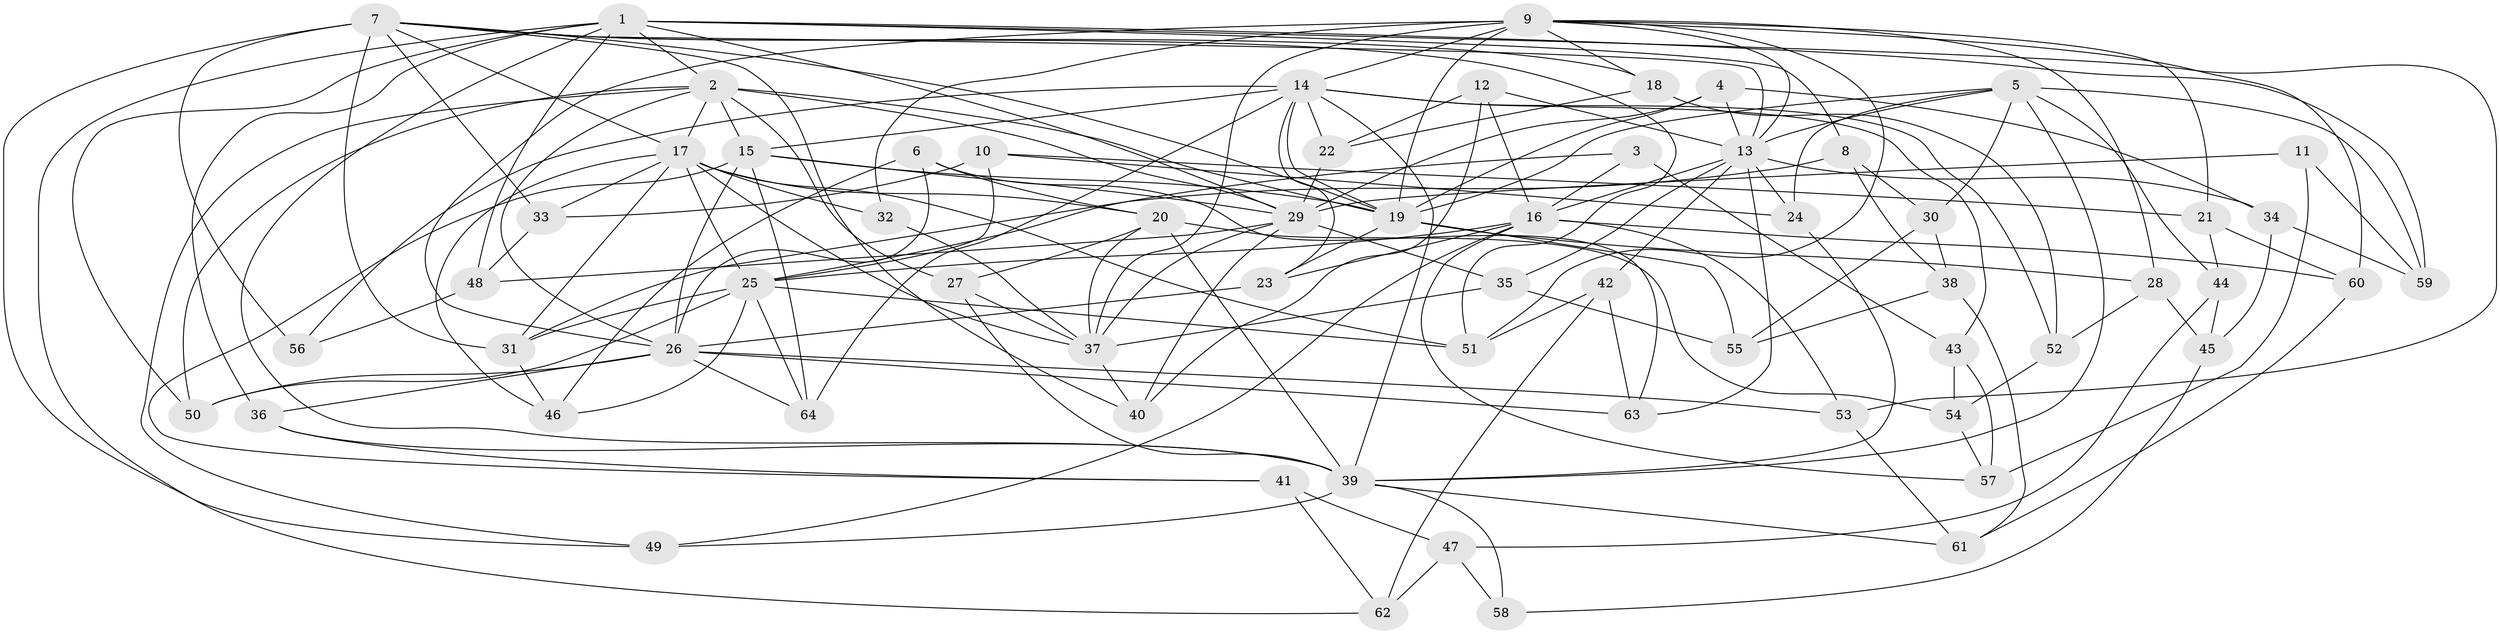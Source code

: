 // original degree distribution, {4: 1.0}
// Generated by graph-tools (version 1.1) at 2025/37/03/09/25 02:37:52]
// undirected, 64 vertices, 171 edges
graph export_dot {
graph [start="1"]
  node [color=gray90,style=filled];
  1;
  2;
  3;
  4;
  5;
  6;
  7;
  8;
  9;
  10;
  11;
  12;
  13;
  14;
  15;
  16;
  17;
  18;
  19;
  20;
  21;
  22;
  23;
  24;
  25;
  26;
  27;
  28;
  29;
  30;
  31;
  32;
  33;
  34;
  35;
  36;
  37;
  38;
  39;
  40;
  41;
  42;
  43;
  44;
  45;
  46;
  47;
  48;
  49;
  50;
  51;
  52;
  53;
  54;
  55;
  56;
  57;
  58;
  59;
  60;
  61;
  62;
  63;
  64;
  1 -- 2 [weight=1.0];
  1 -- 8 [weight=1.0];
  1 -- 29 [weight=1.0];
  1 -- 36 [weight=1.0];
  1 -- 39 [weight=1.0];
  1 -- 48 [weight=1.0];
  1 -- 50 [weight=1.0];
  1 -- 53 [weight=1.0];
  1 -- 59 [weight=1.0];
  1 -- 62 [weight=1.0];
  2 -- 15 [weight=2.0];
  2 -- 17 [weight=2.0];
  2 -- 19 [weight=1.0];
  2 -- 26 [weight=1.0];
  2 -- 27 [weight=1.0];
  2 -- 29 [weight=2.0];
  2 -- 49 [weight=1.0];
  2 -- 50 [weight=1.0];
  3 -- 16 [weight=2.0];
  3 -- 25 [weight=1.0];
  3 -- 43 [weight=1.0];
  4 -- 13 [weight=1.0];
  4 -- 19 [weight=1.0];
  4 -- 29 [weight=1.0];
  4 -- 34 [weight=1.0];
  5 -- 13 [weight=2.0];
  5 -- 19 [weight=1.0];
  5 -- 24 [weight=1.0];
  5 -- 30 [weight=1.0];
  5 -- 39 [weight=1.0];
  5 -- 44 [weight=1.0];
  5 -- 59 [weight=1.0];
  6 -- 20 [weight=1.0];
  6 -- 26 [weight=1.0];
  6 -- 46 [weight=1.0];
  6 -- 63 [weight=1.0];
  7 -- 13 [weight=1.0];
  7 -- 17 [weight=1.0];
  7 -- 18 [weight=1.0];
  7 -- 19 [weight=1.0];
  7 -- 31 [weight=1.0];
  7 -- 33 [weight=1.0];
  7 -- 40 [weight=1.0];
  7 -- 49 [weight=1.0];
  7 -- 51 [weight=2.0];
  7 -- 56 [weight=2.0];
  8 -- 30 [weight=1.0];
  8 -- 31 [weight=1.0];
  8 -- 38 [weight=1.0];
  9 -- 13 [weight=1.0];
  9 -- 14 [weight=1.0];
  9 -- 18 [weight=1.0];
  9 -- 19 [weight=1.0];
  9 -- 21 [weight=1.0];
  9 -- 26 [weight=1.0];
  9 -- 28 [weight=1.0];
  9 -- 32 [weight=1.0];
  9 -- 37 [weight=2.0];
  9 -- 51 [weight=1.0];
  9 -- 60 [weight=1.0];
  10 -- 21 [weight=1.0];
  10 -- 24 [weight=1.0];
  10 -- 25 [weight=1.0];
  10 -- 33 [weight=1.0];
  11 -- 29 [weight=2.0];
  11 -- 57 [weight=1.0];
  11 -- 59 [weight=1.0];
  12 -- 13 [weight=1.0];
  12 -- 16 [weight=1.0];
  12 -- 22 [weight=1.0];
  12 -- 40 [weight=1.0];
  13 -- 16 [weight=1.0];
  13 -- 24 [weight=1.0];
  13 -- 34 [weight=1.0];
  13 -- 35 [weight=1.0];
  13 -- 42 [weight=1.0];
  13 -- 63 [weight=1.0];
  14 -- 15 [weight=1.0];
  14 -- 19 [weight=1.0];
  14 -- 22 [weight=1.0];
  14 -- 23 [weight=1.0];
  14 -- 39 [weight=1.0];
  14 -- 43 [weight=1.0];
  14 -- 52 [weight=1.0];
  14 -- 56 [weight=1.0];
  14 -- 64 [weight=1.0];
  15 -- 19 [weight=1.0];
  15 -- 26 [weight=1.0];
  15 -- 29 [weight=1.0];
  15 -- 41 [weight=1.0];
  15 -- 64 [weight=1.0];
  16 -- 23 [weight=1.0];
  16 -- 25 [weight=1.0];
  16 -- 49 [weight=1.0];
  16 -- 53 [weight=1.0];
  16 -- 57 [weight=1.0];
  16 -- 60 [weight=1.0];
  17 -- 20 [weight=2.0];
  17 -- 25 [weight=1.0];
  17 -- 31 [weight=1.0];
  17 -- 32 [weight=1.0];
  17 -- 33 [weight=1.0];
  17 -- 37 [weight=1.0];
  17 -- 46 [weight=1.0];
  17 -- 51 [weight=1.0];
  18 -- 22 [weight=1.0];
  18 -- 52 [weight=1.0];
  19 -- 23 [weight=1.0];
  19 -- 28 [weight=1.0];
  19 -- 55 [weight=1.0];
  20 -- 27 [weight=1.0];
  20 -- 37 [weight=1.0];
  20 -- 39 [weight=2.0];
  20 -- 54 [weight=1.0];
  21 -- 44 [weight=1.0];
  21 -- 60 [weight=1.0];
  22 -- 29 [weight=1.0];
  23 -- 26 [weight=1.0];
  24 -- 39 [weight=1.0];
  25 -- 31 [weight=2.0];
  25 -- 46 [weight=1.0];
  25 -- 50 [weight=1.0];
  25 -- 51 [weight=1.0];
  25 -- 64 [weight=1.0];
  26 -- 36 [weight=1.0];
  26 -- 50 [weight=1.0];
  26 -- 53 [weight=1.0];
  26 -- 63 [weight=1.0];
  26 -- 64 [weight=1.0];
  27 -- 37 [weight=1.0];
  27 -- 39 [weight=1.0];
  28 -- 45 [weight=1.0];
  28 -- 52 [weight=1.0];
  29 -- 35 [weight=1.0];
  29 -- 37 [weight=1.0];
  29 -- 40 [weight=1.0];
  29 -- 48 [weight=1.0];
  30 -- 38 [weight=1.0];
  30 -- 55 [weight=1.0];
  31 -- 46 [weight=1.0];
  32 -- 37 [weight=2.0];
  33 -- 48 [weight=1.0];
  34 -- 45 [weight=1.0];
  34 -- 59 [weight=1.0];
  35 -- 37 [weight=1.0];
  35 -- 55 [weight=1.0];
  36 -- 39 [weight=1.0];
  36 -- 41 [weight=1.0];
  37 -- 40 [weight=1.0];
  38 -- 55 [weight=1.0];
  38 -- 61 [weight=1.0];
  39 -- 49 [weight=1.0];
  39 -- 58 [weight=2.0];
  39 -- 61 [weight=1.0];
  41 -- 47 [weight=1.0];
  41 -- 62 [weight=1.0];
  42 -- 51 [weight=1.0];
  42 -- 62 [weight=1.0];
  42 -- 63 [weight=1.0];
  43 -- 54 [weight=1.0];
  43 -- 57 [weight=1.0];
  44 -- 45 [weight=1.0];
  44 -- 47 [weight=1.0];
  45 -- 58 [weight=1.0];
  47 -- 58 [weight=1.0];
  47 -- 62 [weight=1.0];
  48 -- 56 [weight=1.0];
  52 -- 54 [weight=1.0];
  53 -- 61 [weight=1.0];
  54 -- 57 [weight=1.0];
  60 -- 61 [weight=1.0];
}
